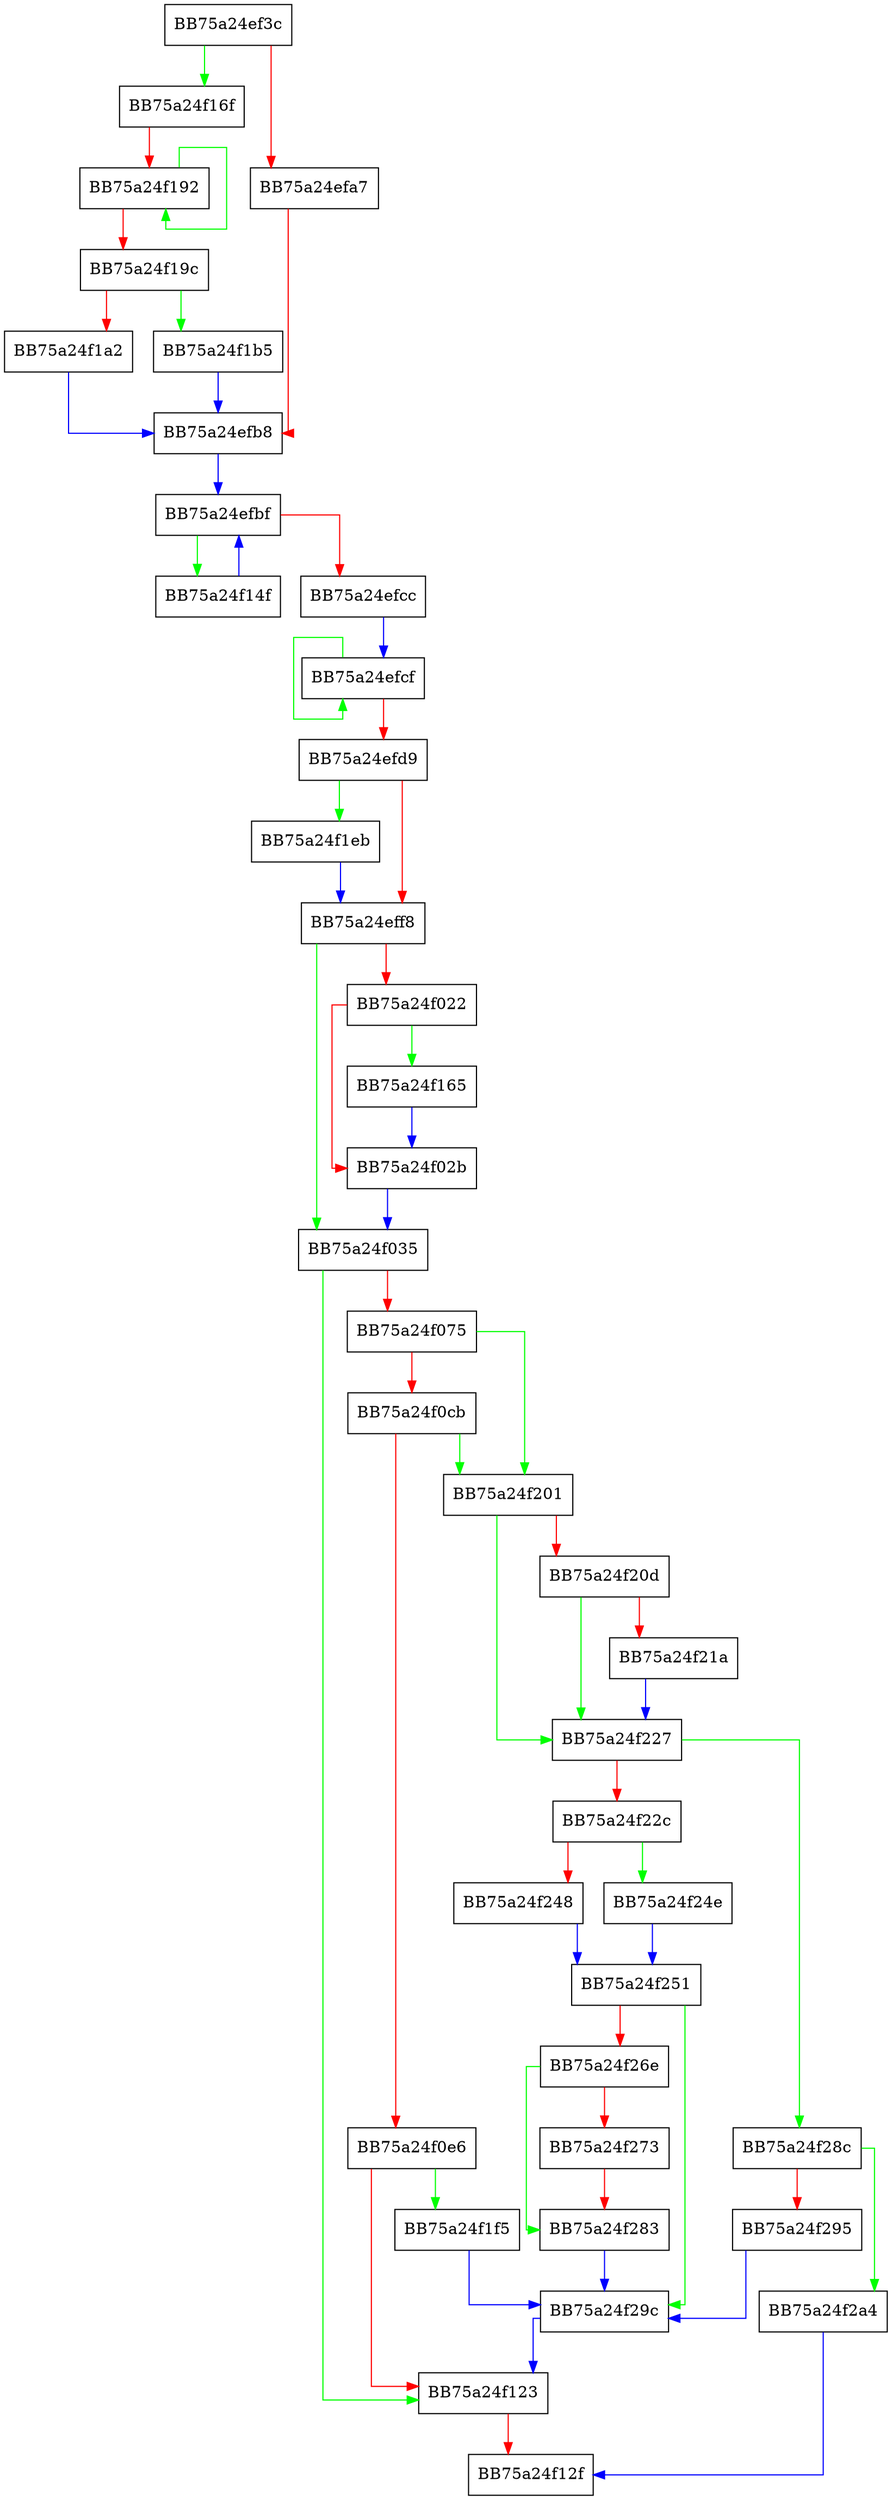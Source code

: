 digraph BuildCurrentObject {
  node [shape="box"];
  graph [splines=ortho];
  BB75a24ef3c -> BB75a24f16f [color="green"];
  BB75a24ef3c -> BB75a24efa7 [color="red"];
  BB75a24efa7 -> BB75a24efb8 [color="red"];
  BB75a24efb8 -> BB75a24efbf [color="blue"];
  BB75a24efbf -> BB75a24f14f [color="green"];
  BB75a24efbf -> BB75a24efcc [color="red"];
  BB75a24efcc -> BB75a24efcf [color="blue"];
  BB75a24efcf -> BB75a24efcf [color="green"];
  BB75a24efcf -> BB75a24efd9 [color="red"];
  BB75a24efd9 -> BB75a24f1eb [color="green"];
  BB75a24efd9 -> BB75a24eff8 [color="red"];
  BB75a24eff8 -> BB75a24f035 [color="green"];
  BB75a24eff8 -> BB75a24f022 [color="red"];
  BB75a24f022 -> BB75a24f165 [color="green"];
  BB75a24f022 -> BB75a24f02b [color="red"];
  BB75a24f02b -> BB75a24f035 [color="blue"];
  BB75a24f035 -> BB75a24f123 [color="green"];
  BB75a24f035 -> BB75a24f075 [color="red"];
  BB75a24f075 -> BB75a24f201 [color="green"];
  BB75a24f075 -> BB75a24f0cb [color="red"];
  BB75a24f0cb -> BB75a24f201 [color="green"];
  BB75a24f0cb -> BB75a24f0e6 [color="red"];
  BB75a24f0e6 -> BB75a24f1f5 [color="green"];
  BB75a24f0e6 -> BB75a24f123 [color="red"];
  BB75a24f123 -> BB75a24f12f [color="red"];
  BB75a24f14f -> BB75a24efbf [color="blue"];
  BB75a24f165 -> BB75a24f02b [color="blue"];
  BB75a24f16f -> BB75a24f192 [color="red"];
  BB75a24f192 -> BB75a24f192 [color="green"];
  BB75a24f192 -> BB75a24f19c [color="red"];
  BB75a24f19c -> BB75a24f1b5 [color="green"];
  BB75a24f19c -> BB75a24f1a2 [color="red"];
  BB75a24f1a2 -> BB75a24efb8 [color="blue"];
  BB75a24f1b5 -> BB75a24efb8 [color="blue"];
  BB75a24f1eb -> BB75a24eff8 [color="blue"];
  BB75a24f1f5 -> BB75a24f29c [color="blue"];
  BB75a24f201 -> BB75a24f227 [color="green"];
  BB75a24f201 -> BB75a24f20d [color="red"];
  BB75a24f20d -> BB75a24f227 [color="green"];
  BB75a24f20d -> BB75a24f21a [color="red"];
  BB75a24f21a -> BB75a24f227 [color="blue"];
  BB75a24f227 -> BB75a24f28c [color="green"];
  BB75a24f227 -> BB75a24f22c [color="red"];
  BB75a24f22c -> BB75a24f24e [color="green"];
  BB75a24f22c -> BB75a24f248 [color="red"];
  BB75a24f248 -> BB75a24f251 [color="blue"];
  BB75a24f24e -> BB75a24f251 [color="blue"];
  BB75a24f251 -> BB75a24f29c [color="green"];
  BB75a24f251 -> BB75a24f26e [color="red"];
  BB75a24f26e -> BB75a24f283 [color="green"];
  BB75a24f26e -> BB75a24f273 [color="red"];
  BB75a24f273 -> BB75a24f283 [color="red"];
  BB75a24f283 -> BB75a24f29c [color="blue"];
  BB75a24f28c -> BB75a24f2a4 [color="green"];
  BB75a24f28c -> BB75a24f295 [color="red"];
  BB75a24f295 -> BB75a24f29c [color="blue"];
  BB75a24f29c -> BB75a24f123 [color="blue"];
  BB75a24f2a4 -> BB75a24f12f [color="blue"];
}